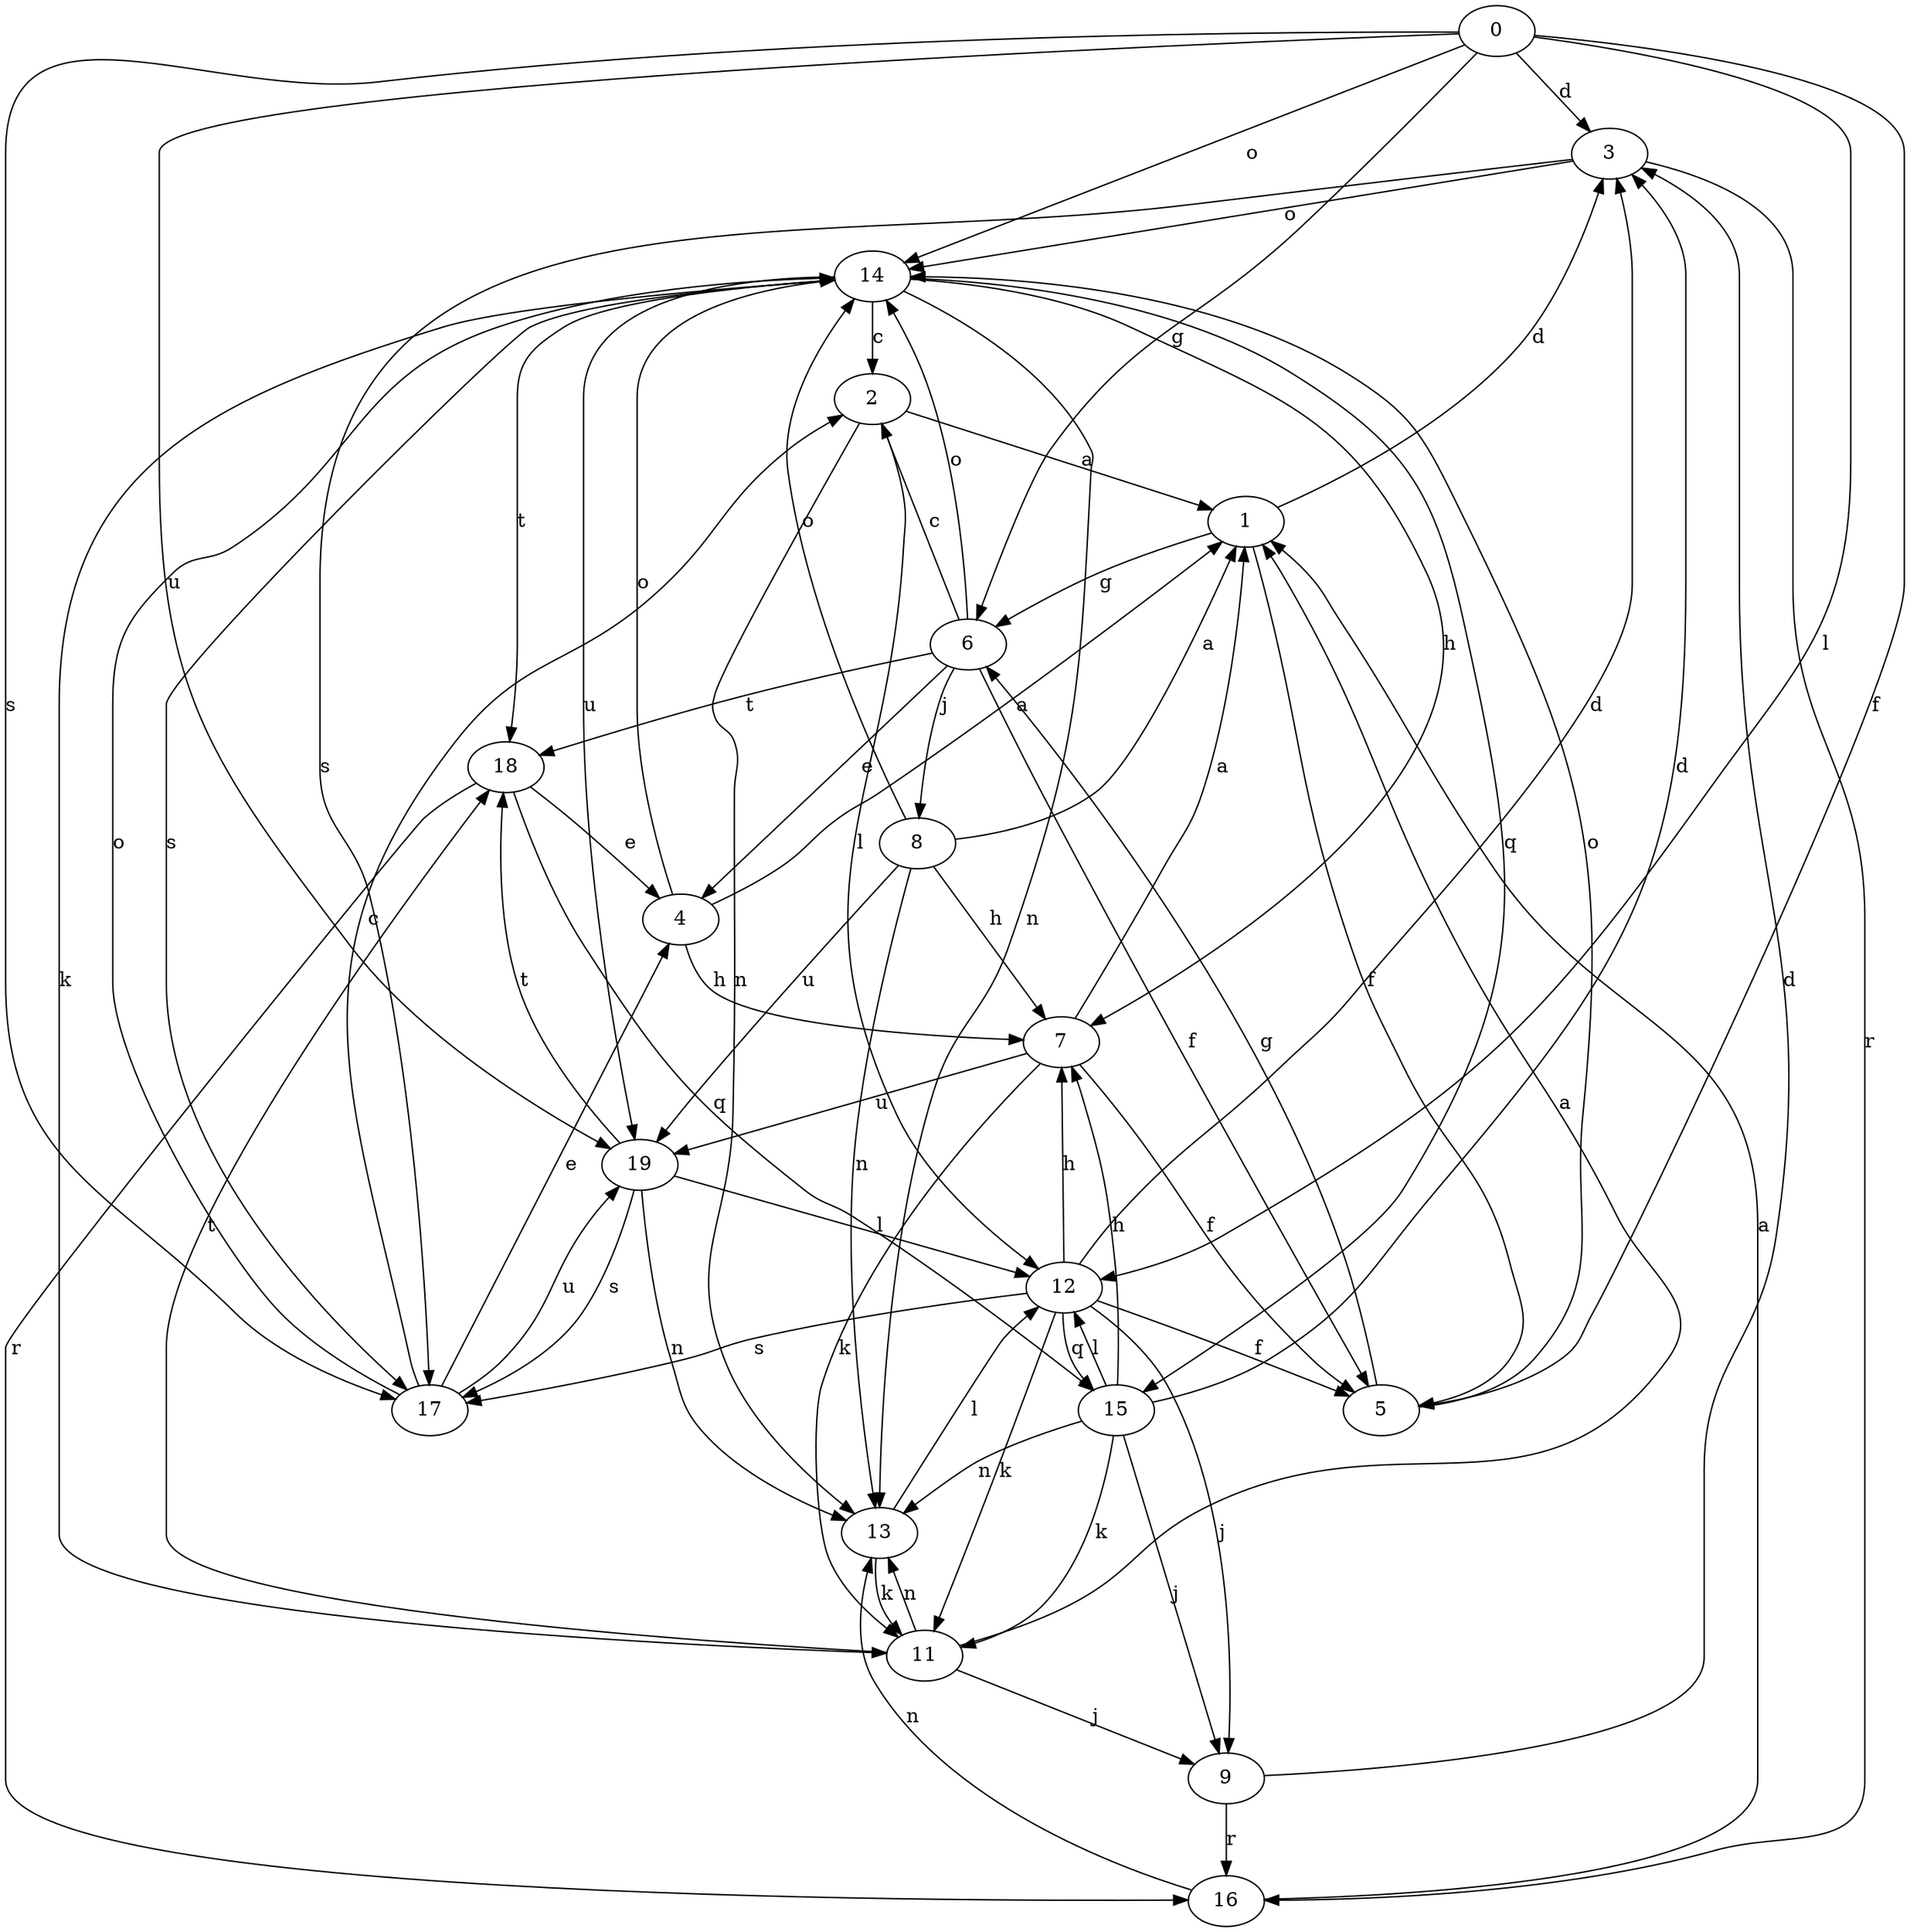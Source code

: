 strict digraph  {
0;
1;
2;
3;
4;
5;
6;
7;
8;
9;
11;
12;
13;
14;
15;
16;
17;
18;
19;
0 -> 3  [label=d];
0 -> 5  [label=f];
0 -> 6  [label=g];
0 -> 12  [label=l];
0 -> 14  [label=o];
0 -> 17  [label=s];
0 -> 19  [label=u];
1 -> 3  [label=d];
1 -> 5  [label=f];
1 -> 6  [label=g];
2 -> 1  [label=a];
2 -> 12  [label=l];
2 -> 13  [label=n];
3 -> 14  [label=o];
3 -> 16  [label=r];
3 -> 17  [label=s];
4 -> 1  [label=a];
4 -> 7  [label=h];
4 -> 14  [label=o];
5 -> 6  [label=g];
5 -> 14  [label=o];
6 -> 2  [label=c];
6 -> 4  [label=e];
6 -> 5  [label=f];
6 -> 8  [label=j];
6 -> 14  [label=o];
6 -> 18  [label=t];
7 -> 1  [label=a];
7 -> 5  [label=f];
7 -> 11  [label=k];
7 -> 19  [label=u];
8 -> 1  [label=a];
8 -> 7  [label=h];
8 -> 13  [label=n];
8 -> 14  [label=o];
8 -> 19  [label=u];
9 -> 3  [label=d];
9 -> 16  [label=r];
11 -> 1  [label=a];
11 -> 9  [label=j];
11 -> 13  [label=n];
11 -> 18  [label=t];
12 -> 3  [label=d];
12 -> 5  [label=f];
12 -> 7  [label=h];
12 -> 9  [label=j];
12 -> 11  [label=k];
12 -> 15  [label=q];
12 -> 17  [label=s];
13 -> 11  [label=k];
13 -> 12  [label=l];
14 -> 2  [label=c];
14 -> 7  [label=h];
14 -> 11  [label=k];
14 -> 13  [label=n];
14 -> 15  [label=q];
14 -> 17  [label=s];
14 -> 18  [label=t];
14 -> 19  [label=u];
15 -> 3  [label=d];
15 -> 7  [label=h];
15 -> 9  [label=j];
15 -> 11  [label=k];
15 -> 12  [label=l];
15 -> 13  [label=n];
16 -> 1  [label=a];
16 -> 13  [label=n];
17 -> 2  [label=c];
17 -> 4  [label=e];
17 -> 14  [label=o];
17 -> 19  [label=u];
18 -> 4  [label=e];
18 -> 15  [label=q];
18 -> 16  [label=r];
19 -> 12  [label=l];
19 -> 13  [label=n];
19 -> 17  [label=s];
19 -> 18  [label=t];
}
